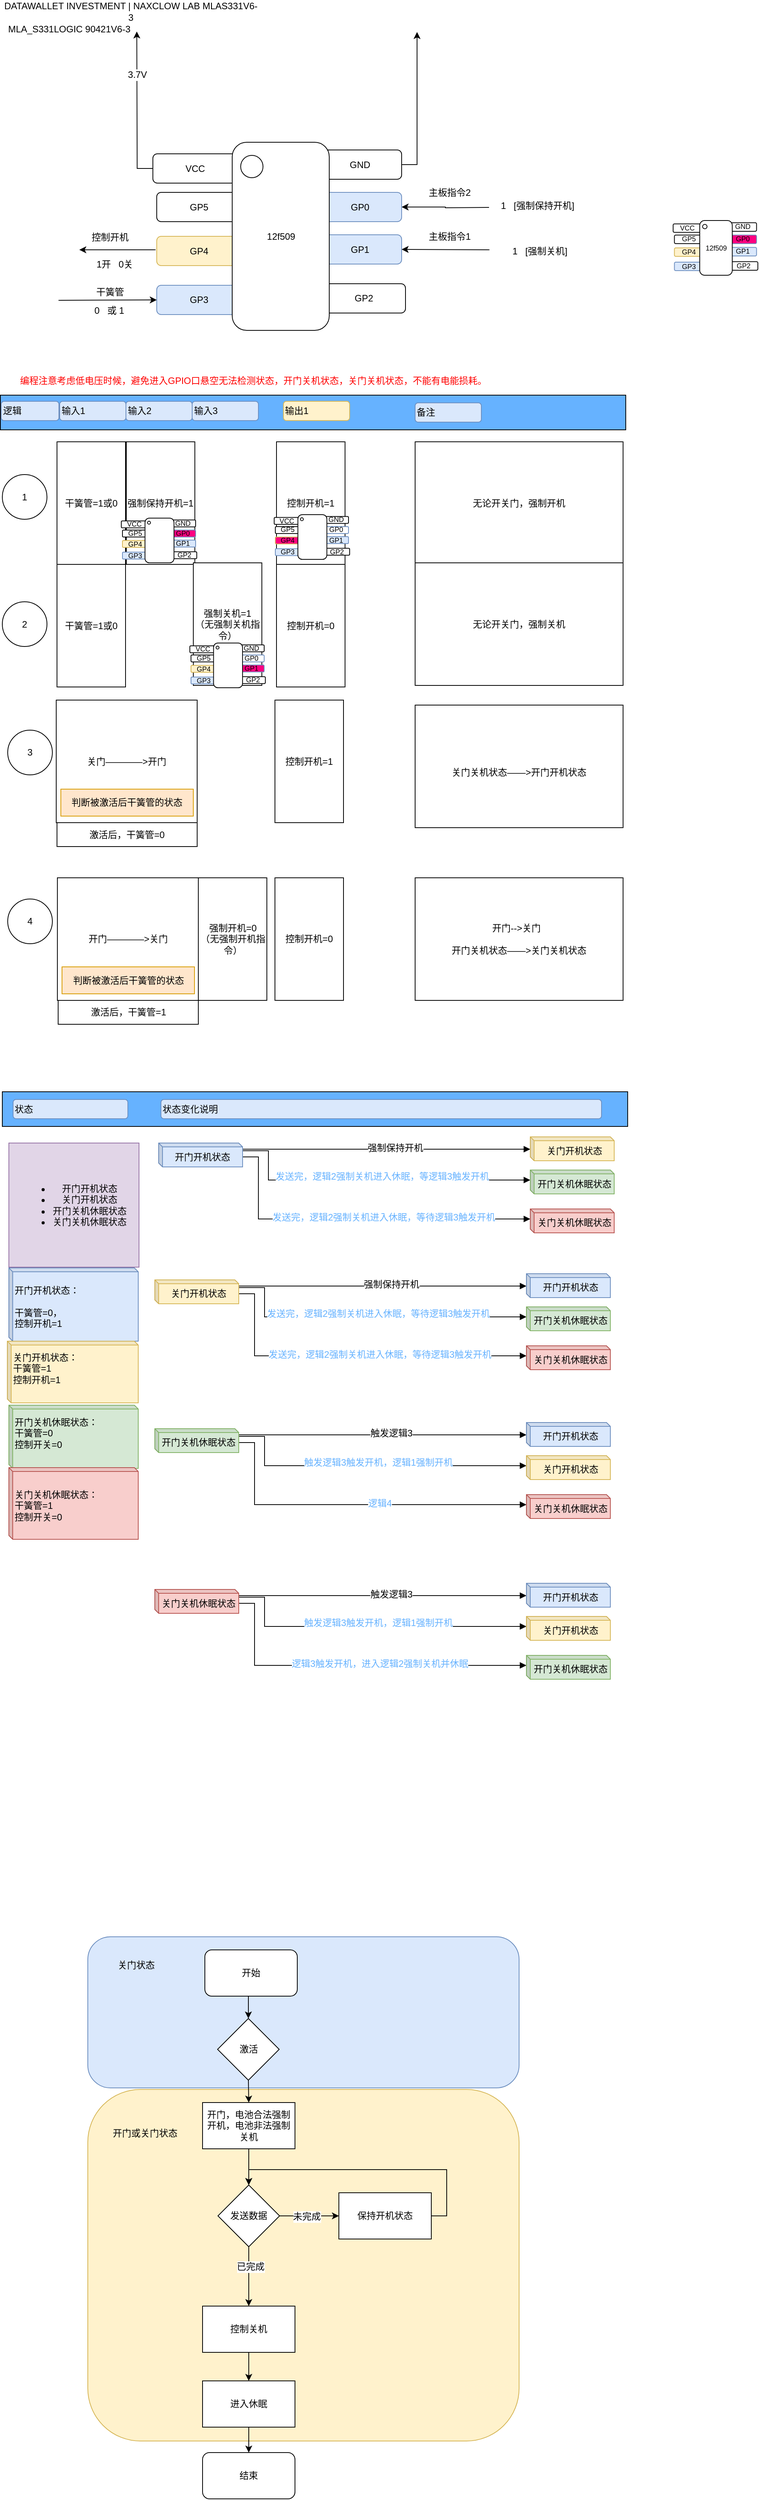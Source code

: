 <mxfile version="10.6.3" type="github"><diagram id="Xo4zGjJ7ZcX44FIeGbox" name="Page-1"><mxGraphModel dx="1085" dy="639" grid="0" gridSize="10" guides="1" tooltips="1" connect="1" arrows="1" fold="1" page="1" pageScale="1" pageWidth="827" pageHeight="2500" background="#ffffff" math="0" shadow="0"><root><mxCell id="0"/><mxCell id="1" parent="0"/><mxCell id="cyIY4U0WEsE2e_prX9D8-4" value="GP2" style="rounded=1;whiteSpace=wrap;html=1;" vertex="1" parent="1"><mxGeometry x="420.5" y="394" width="109" height="38" as="geometry"/></mxCell><mxCell id="-ZDEWKCSgK4aVQdzyGV3-27" value="" style="rounded=1;whiteSpace=wrap;html=1;align=center;fillColor=#dae8fc;strokeColor=#6c8ebf;" parent="1" vertex="1"><mxGeometry x="117" y="2538" width="560" height="196" as="geometry"/></mxCell><mxCell id="-ZDEWKCSgK4aVQdzyGV3-26" value="" style="rounded=1;whiteSpace=wrap;html=1;align=center;fillColor=#fff2cc;strokeColor=#d6b656;" parent="1" vertex="1"><mxGeometry x="117" y="2736" width="560" height="456" as="geometry"/></mxCell><mxCell id="wzxUXVamWLsgUI1HVRW6-111" value="" style="rounded=0;whiteSpace=wrap;html=1;strokeColor=#000000;fontColor=#000000;align=left;fillColor=#66B2FF;" parent="1" vertex="1"><mxGeometry x="3.5" y="538.5" width="812" height="45" as="geometry"/></mxCell><mxCell id="wzxUXVamWLsgUI1HVRW6-13" style="edgeStyle=orthogonalEdgeStyle;rounded=0;orthogonalLoop=1;jettySize=auto;html=1;exitX=1;exitY=0.5;exitDx=0;exitDy=0;" parent="1" source="wzxUXVamWLsgUI1HVRW6-2" edge="1"><mxGeometry relative="1" as="geometry"><mxPoint x="544.5" y="67.5" as="targetPoint"/><Array as="points"><mxPoint x="544.5" y="239.5"/><mxPoint x="544.5" y="67.5"/></Array></mxGeometry></mxCell><mxCell id="wzxUXVamWLsgUI1HVRW6-2" value="GND" style="rounded=1;whiteSpace=wrap;html=1;" parent="1" vertex="1"><mxGeometry x="415.5" y="220.5" width="109" height="38" as="geometry"/></mxCell><mxCell id="wzxUXVamWLsgUI1HVRW6-46" style="edgeStyle=orthogonalEdgeStyle;rounded=0;orthogonalLoop=1;jettySize=auto;html=1;exitX=1;exitY=0.5;exitDx=0;exitDy=0;startArrow=classic;startFill=1;endArrow=none;endFill=0;" parent="1" source="wzxUXVamWLsgUI1HVRW6-3" edge="1"><mxGeometry relative="1" as="geometry"><mxPoint x="637.982" y="295" as="targetPoint"/></mxGeometry></mxCell><mxCell id="wzxUXVamWLsgUI1HVRW6-3" value="GP0" style="rounded=1;whiteSpace=wrap;html=1;fillColor=#dae8fc;strokeColor=#6c8ebf;" parent="1" vertex="1"><mxGeometry x="415.5" y="275.5" width="109" height="38" as="geometry"/></mxCell><mxCell id="wzxUXVamWLsgUI1HVRW6-4" value="GP1" style="rounded=1;whiteSpace=wrap;html=1;fillColor=#dae8fc;strokeColor=#6c8ebf;" parent="1" vertex="1"><mxGeometry x="415.5" y="330.5" width="109" height="38" as="geometry"/></mxCell><mxCell id="wzxUXVamWLsgUI1HVRW6-6" value="GP3&lt;br&gt;" style="rounded=1;whiteSpace=wrap;html=1;fillColor=#dae8fc;strokeColor=#6c8ebf;" parent="1" vertex="1"><mxGeometry x="206.5" y="396" width="109" height="38" as="geometry"/></mxCell><mxCell id="wzxUXVamWLsgUI1HVRW6-7" value="GP4&lt;br&gt;" style="rounded=1;whiteSpace=wrap;html=1;fillColor=#fff2cc;strokeColor=#d6b656;" parent="1" vertex="1"><mxGeometry x="206.5" y="332.5" width="109" height="38" as="geometry"/></mxCell><mxCell id="wzxUXVamWLsgUI1HVRW6-8" value="GP5&lt;br&gt;" style="rounded=1;whiteSpace=wrap;html=1;" parent="1" vertex="1"><mxGeometry x="206.5" y="275.5" width="109" height="38" as="geometry"/></mxCell><mxCell id="wzxUXVamWLsgUI1HVRW6-12" style="edgeStyle=orthogonalEdgeStyle;rounded=0;orthogonalLoop=1;jettySize=auto;html=1;exitX=0;exitY=0.5;exitDx=0;exitDy=0;" parent="1" source="wzxUXVamWLsgUI1HVRW6-9" edge="1"><mxGeometry relative="1" as="geometry"><mxPoint x="180.601" y="66.836" as="targetPoint"/></mxGeometry></mxCell><mxCell id="wzxUXVamWLsgUI1HVRW6-15" value="3.7V" style="text;html=1;resizable=0;points=[];align=center;verticalAlign=middle;labelBackgroundColor=#ffffff;" parent="wzxUXVamWLsgUI1HVRW6-12" vertex="1" connectable="0"><mxGeometry x="0.432" relative="1" as="geometry"><mxPoint as="offset"/></mxGeometry></mxCell><mxCell id="wzxUXVamWLsgUI1HVRW6-9" value="VCC&lt;br&gt;" style="rounded=1;whiteSpace=wrap;html=1;" parent="1" vertex="1"><mxGeometry x="201.5" y="225.5" width="109" height="38" as="geometry"/></mxCell><mxCell id="wzxUXVamWLsgUI1HVRW6-1" value="12f509" style="rounded=1;whiteSpace=wrap;html=1;" parent="1" vertex="1"><mxGeometry x="304.5" y="210.5" width="126" height="244" as="geometry"/></mxCell><mxCell id="wzxUXVamWLsgUI1HVRW6-10" value="" style="ellipse;whiteSpace=wrap;html=1;aspect=fixed;" parent="1" vertex="1"><mxGeometry x="315.5" y="227.5" width="29" height="29" as="geometry"/></mxCell><mxCell id="wzxUXVamWLsgUI1HVRW6-47" value="主板指令2" style="text;html=1;strokeColor=none;fillColor=none;align=center;verticalAlign=middle;whiteSpace=wrap;rounded=0;" parent="1" vertex="1"><mxGeometry x="530.5" y="267" width="112" height="17" as="geometry"/></mxCell><mxCell id="wzxUXVamWLsgUI1HVRW6-48" value="1&amp;nbsp; &amp;nbsp;[强制保持开机]" style="text;html=1;strokeColor=none;fillColor=none;align=center;verticalAlign=middle;whiteSpace=wrap;rounded=0;" parent="1" vertex="1"><mxGeometry x="648.5" y="284" width="104" height="18" as="geometry"/></mxCell><mxCell id="wzxUXVamWLsgUI1HVRW6-51" value="" style="endArrow=none;startArrow=classic;html=1;exitX=1;exitY=0.5;exitDx=0;exitDy=0;endFill=0;" parent="1" source="wzxUXVamWLsgUI1HVRW6-4" edge="1"><mxGeometry width="50" height="50" relative="1" as="geometry"><mxPoint x="540.5" y="374" as="sourcePoint"/><mxPoint x="638.5" y="350" as="targetPoint"/></mxGeometry></mxCell><mxCell id="wzxUXVamWLsgUI1HVRW6-53" value="主板指令1" style="text;html=1;strokeColor=none;fillColor=none;align=center;verticalAlign=middle;whiteSpace=wrap;rounded=0;" parent="1" vertex="1"><mxGeometry x="530.5" y="324" width="112" height="17" as="geometry"/></mxCell><mxCell id="wzxUXVamWLsgUI1HVRW6-59" value="控制开机" style="text;html=1;strokeColor=none;fillColor=none;align=center;verticalAlign=middle;whiteSpace=wrap;rounded=0;" parent="1" vertex="1"><mxGeometry x="89.5" y="325.5" width="112" height="17" as="geometry"/></mxCell><mxCell id="wzxUXVamWLsgUI1HVRW6-60" value="1开&amp;nbsp; &amp;nbsp;0关" style="text;html=1;strokeColor=none;fillColor=none;align=center;verticalAlign=middle;whiteSpace=wrap;rounded=0;" parent="1" vertex="1"><mxGeometry x="96.5" y="358.5" width="110" height="20" as="geometry"/></mxCell><mxCell id="wzxUXVamWLsgUI1HVRW6-61" value="输入1" style="rounded=1;whiteSpace=wrap;html=1;align=left;fillColor=#dae8fc;strokeColor=#6c8ebf;" parent="1" vertex="1"><mxGeometry x="80.5" y="546.5" width="86" height="25" as="geometry"/></mxCell><mxCell id="wzxUXVamWLsgUI1HVRW6-62" value="输入2" style="rounded=1;whiteSpace=wrap;html=1;align=left;fillColor=#dae8fc;strokeColor=#6c8ebf;" parent="1" vertex="1"><mxGeometry x="166.5" y="546.5" width="86" height="25" as="geometry"/></mxCell><mxCell id="wzxUXVamWLsgUI1HVRW6-63" value="输入3" style="rounded=1;whiteSpace=wrap;html=1;align=left;fillColor=#dae8fc;strokeColor=#6c8ebf;" parent="1" vertex="1"><mxGeometry x="252.5" y="546.5" width="86" height="25" as="geometry"/></mxCell><mxCell id="wzxUXVamWLsgUI1HVRW6-64" value="" style="endArrow=classic;html=1;entryX=0;entryY=0.5;entryDx=0;entryDy=0;" parent="1" target="wzxUXVamWLsgUI1HVRW6-6" edge="1"><mxGeometry width="50" height="50" relative="1" as="geometry"><mxPoint x="79" y="415.5" as="sourcePoint"/><mxPoint x="129" y="396.5" as="targetPoint"/></mxGeometry></mxCell><mxCell id="wzxUXVamWLsgUI1HVRW6-65" value="干簧管" style="text;html=1;strokeColor=none;fillColor=none;align=center;verticalAlign=middle;whiteSpace=wrap;rounded=0;" parent="1" vertex="1"><mxGeometry x="89.5" y="396" width="112" height="17" as="geometry"/></mxCell><mxCell id="wzxUXVamWLsgUI1HVRW6-66" value="0&amp;nbsp; &amp;nbsp;或 1" style="text;html=1;strokeColor=none;fillColor=none;align=center;verticalAlign=middle;whiteSpace=wrap;rounded=0;" parent="1" vertex="1"><mxGeometry x="89.5" y="419" width="110" height="20" as="geometry"/></mxCell><mxCell id="wzxUXVamWLsgUI1HVRW6-73" value="输出1" style="rounded=1;whiteSpace=wrap;html=1;align=left;fillColor=#fff2cc;strokeColor=#d6b656;" parent="1" vertex="1"><mxGeometry x="371" y="546.5" width="86" height="25" as="geometry"/></mxCell><mxCell id="wzxUXVamWLsgUI1HVRW6-115" value="备注" style="rounded=1;whiteSpace=wrap;html=1;align=left;fillColor=#dae8fc;strokeColor=#6c8ebf;" parent="1" vertex="1"><mxGeometry x="542" y="548.5" width="86" height="25" as="geometry"/></mxCell><mxCell id="wzxUXVamWLsgUI1HVRW6-116" value="逻辑" style="rounded=1;whiteSpace=wrap;html=1;align=left;fillColor=#dae8fc;strokeColor=#6c8ebf;" parent="1" vertex="1"><mxGeometry x="4.5" y="546.5" width="75" height="25" as="geometry"/></mxCell><mxCell id="wzxUXVamWLsgUI1HVRW6-117" value="MLA_S331LOGIC 90421V6-3" style="text;html=1;strokeColor=none;fillColor=none;align=center;verticalAlign=middle;whiteSpace=wrap;rounded=0;fontColor=#000000;opacity=10;" parent="1" vertex="1"><mxGeometry x="6" y="52.5" width="174" height="23" as="geometry"/></mxCell><mxCell id="wzxUXVamWLsgUI1HVRW6-118" value="DATAWALLET INVESTMENT | NAXCLOW LAB MLAS331V6-3" style="text;html=1;strokeColor=none;fillColor=none;align=center;verticalAlign=middle;whiteSpace=wrap;rounded=0;fontColor=#000000;opacity=10;" parent="1" vertex="1"><mxGeometry x="5" y="29.5" width="336" height="23" as="geometry"/></mxCell><mxCell id="wzxUXVamWLsgUI1HVRW6-119" value="&lt;div style=&quot;text-align: left&quot;&gt;编程注意考虑低电压时候，避免进入GPIO口悬空无法检测状态，开门关机状态，关门关机状态，不能有电能损耗。&lt;/div&gt;" style="text;html=1;strokeColor=none;fillColor=none;align=left;verticalAlign=middle;whiteSpace=wrap;rounded=0;fontColor=#FF0000;" parent="1" vertex="1"><mxGeometry x="26.5" y="508" width="715" height="23" as="geometry"/></mxCell><mxCell id="-ZDEWKCSgK4aVQdzyGV3-4" style="edgeStyle=orthogonalEdgeStyle;rounded=0;orthogonalLoop=1;jettySize=auto;html=1;exitX=0.5;exitY=1;exitDx=0;exitDy=0;entryX=0.5;entryY=0;entryDx=0;entryDy=0;" parent="1" source="-ZDEWKCSgK4aVQdzyGV3-2" target="-ZDEWKCSgK4aVQdzyGV3-3" edge="1"><mxGeometry relative="1" as="geometry"/></mxCell><mxCell id="-ZDEWKCSgK4aVQdzyGV3-2" value="&lt;div style=&quot;text-align: center&quot;&gt;&lt;span&gt;开始&lt;/span&gt;&lt;/div&gt;" style="rounded=1;whiteSpace=wrap;html=1;align=center;" parent="1" vertex="1"><mxGeometry x="269" y="2555" width="120" height="60" as="geometry"/></mxCell><mxCell id="-ZDEWKCSgK4aVQdzyGV3-9" style="edgeStyle=orthogonalEdgeStyle;rounded=0;orthogonalLoop=1;jettySize=auto;html=1;exitX=0.5;exitY=1;exitDx=0;exitDy=0;entryX=0.5;entryY=0;entryDx=0;entryDy=0;" parent="1" source="-ZDEWKCSgK4aVQdzyGV3-3" target="-ZDEWKCSgK4aVQdzyGV3-8" edge="1"><mxGeometry relative="1" as="geometry"/></mxCell><mxCell id="-ZDEWKCSgK4aVQdzyGV3-3" value="激活" style="rhombus;whiteSpace=wrap;html=1;align=center;" parent="1" vertex="1"><mxGeometry x="285.5" y="2644" width="80" height="80" as="geometry"/></mxCell><mxCell id="-ZDEWKCSgK4aVQdzyGV3-19" style="edgeStyle=orthogonalEdgeStyle;rounded=0;orthogonalLoop=1;jettySize=auto;html=1;exitX=0.5;exitY=1;exitDx=0;exitDy=0;entryX=0.5;entryY=0;entryDx=0;entryDy=0;" parent="1" source="-ZDEWKCSgK4aVQdzyGV3-8" target="-ZDEWKCSgK4aVQdzyGV3-11" edge="1"><mxGeometry relative="1" as="geometry"/></mxCell><mxCell id="-ZDEWKCSgK4aVQdzyGV3-8" value="开门，电池合法强制开机，电池非法强制关机" style="rounded=0;whiteSpace=wrap;html=1;align=center;" parent="1" vertex="1"><mxGeometry x="266" y="2753" width="120" height="60" as="geometry"/></mxCell><mxCell id="-ZDEWKCSgK4aVQdzyGV3-13" value="" style="edgeStyle=orthogonalEdgeStyle;rounded=0;orthogonalLoop=1;jettySize=auto;html=1;" parent="1" source="-ZDEWKCSgK4aVQdzyGV3-11" edge="1"><mxGeometry relative="1" as="geometry"><mxPoint x="443" y="2900" as="targetPoint"/></mxGeometry></mxCell><mxCell id="-ZDEWKCSgK4aVQdzyGV3-15" value="未完成" style="text;html=1;resizable=0;points=[];align=center;verticalAlign=middle;labelBackgroundColor=#ffffff;" parent="-ZDEWKCSgK4aVQdzyGV3-13" vertex="1" connectable="0"><mxGeometry x="0.342" y="1" relative="1" as="geometry"><mxPoint x="-16.5" y="1" as="offset"/></mxGeometry></mxCell><mxCell id="-ZDEWKCSgK4aVQdzyGV3-17" value="" style="edgeStyle=orthogonalEdgeStyle;rounded=0;orthogonalLoop=1;jettySize=auto;html=1;entryX=0.5;entryY=0;entryDx=0;entryDy=0;" parent="1" source="-ZDEWKCSgK4aVQdzyGV3-11" target="-ZDEWKCSgK4aVQdzyGV3-18" edge="1"><mxGeometry relative="1" as="geometry"><mxPoint x="323" y="3020" as="targetPoint"/><Array as="points"/></mxGeometry></mxCell><mxCell id="-ZDEWKCSgK4aVQdzyGV3-20" value="已完成" style="text;html=1;resizable=0;points=[];align=center;verticalAlign=middle;labelBackgroundColor=#ffffff;" parent="-ZDEWKCSgK4aVQdzyGV3-17" vertex="1" connectable="0"><mxGeometry x="-0.322" y="2" relative="1" as="geometry"><mxPoint as="offset"/></mxGeometry></mxCell><mxCell id="-ZDEWKCSgK4aVQdzyGV3-11" value="发送数据" style="rhombus;whiteSpace=wrap;html=1;align=center;" parent="1" vertex="1"><mxGeometry x="286" y="2860" width="80" height="80" as="geometry"/></mxCell><mxCell id="-ZDEWKCSgK4aVQdzyGV3-21" style="edgeStyle=orthogonalEdgeStyle;rounded=0;orthogonalLoop=1;jettySize=auto;html=1;exitX=1;exitY=0.5;exitDx=0;exitDy=0;entryX=0.5;entryY=0;entryDx=0;entryDy=0;" parent="1" source="-ZDEWKCSgK4aVQdzyGV3-14" target="-ZDEWKCSgK4aVQdzyGV3-11" edge="1"><mxGeometry relative="1" as="geometry"><Array as="points"><mxPoint x="583" y="2900"/><mxPoint x="583" y="2840"/><mxPoint x="326" y="2840"/></Array></mxGeometry></mxCell><mxCell id="-ZDEWKCSgK4aVQdzyGV3-14" value="保持开机状态" style="rounded=0;whiteSpace=wrap;html=1;align=center;" parent="1" vertex="1"><mxGeometry x="443" y="2870" width="120" height="60" as="geometry"/></mxCell><mxCell id="-ZDEWKCSgK4aVQdzyGV3-23" style="edgeStyle=orthogonalEdgeStyle;rounded=0;orthogonalLoop=1;jettySize=auto;html=1;exitX=0.5;exitY=1;exitDx=0;exitDy=0;" parent="1" source="-ZDEWKCSgK4aVQdzyGV3-18" target="-ZDEWKCSgK4aVQdzyGV3-22" edge="1"><mxGeometry relative="1" as="geometry"/></mxCell><mxCell id="-ZDEWKCSgK4aVQdzyGV3-18" value="控制关机" style="rounded=0;whiteSpace=wrap;html=1;align=center;" parent="1" vertex="1"><mxGeometry x="266" y="3017" width="120" height="60" as="geometry"/></mxCell><mxCell id="-ZDEWKCSgK4aVQdzyGV3-25" style="edgeStyle=orthogonalEdgeStyle;rounded=0;orthogonalLoop=1;jettySize=auto;html=1;exitX=0.5;exitY=1;exitDx=0;exitDy=0;entryX=0.5;entryY=0;entryDx=0;entryDy=0;" parent="1" source="-ZDEWKCSgK4aVQdzyGV3-22" target="-ZDEWKCSgK4aVQdzyGV3-24" edge="1"><mxGeometry relative="1" as="geometry"/></mxCell><mxCell id="-ZDEWKCSgK4aVQdzyGV3-22" value="进入休眠" style="rounded=0;whiteSpace=wrap;html=1;align=center;" parent="1" vertex="1"><mxGeometry x="266" y="3114" width="120" height="60" as="geometry"/></mxCell><mxCell id="-ZDEWKCSgK4aVQdzyGV3-24" value="结束" style="rounded=1;whiteSpace=wrap;html=1;align=center;" parent="1" vertex="1"><mxGeometry x="266" y="3207" width="120" height="60" as="geometry"/></mxCell><mxCell id="-ZDEWKCSgK4aVQdzyGV3-28" value="关门状态" style="text;html=1;strokeColor=none;fillColor=none;align=center;verticalAlign=middle;whiteSpace=wrap;rounded=0;" parent="1" vertex="1"><mxGeometry x="145" y="2565" width="70" height="20" as="geometry"/></mxCell><mxCell id="-ZDEWKCSgK4aVQdzyGV3-29" value="开门或关门状态" style="text;html=1;strokeColor=none;fillColor=none;align=center;verticalAlign=middle;whiteSpace=wrap;rounded=0;" parent="1" vertex="1"><mxGeometry x="141" y="2783" width="101" height="20" as="geometry"/></mxCell><mxCell id="cyIY4U0WEsE2e_prX9D8-2" value="" style="endArrow=classic;html=1;" edge="1" parent="1"><mxGeometry width="50" height="50" relative="1" as="geometry"><mxPoint x="205" y="350" as="sourcePoint"/><mxPoint x="106" y="350" as="targetPoint"/></mxGeometry></mxCell><mxCell id="cyIY4U0WEsE2e_prX9D8-3" value="1&amp;nbsp; &amp;nbsp;[强制关机]" style="text;html=1;strokeColor=none;fillColor=none;align=center;verticalAlign=middle;whiteSpace=wrap;rounded=0;" vertex="1" parent="1"><mxGeometry x="651.5" y="342.5" width="104" height="18" as="geometry"/></mxCell><mxCell id="cyIY4U0WEsE2e_prX9D8-7" value="干簧管=1或0" style="rounded=0;whiteSpace=wrap;html=1;" vertex="1" parent="1"><mxGeometry x="77" y="599" width="89" height="159" as="geometry"/></mxCell><mxCell id="cyIY4U0WEsE2e_prX9D8-8" value="控制开机=1&lt;br&gt;" style="rounded=0;whiteSpace=wrap;html=1;" vertex="1" parent="1"><mxGeometry x="362" y="599" width="89" height="159" as="geometry"/></mxCell><mxCell id="cyIY4U0WEsE2e_prX9D8-9" value="强制保持开机=1" style="rounded=0;whiteSpace=wrap;html=1;" vertex="1" parent="1"><mxGeometry x="167" y="599" width="89" height="159" as="geometry"/></mxCell><mxCell id="cyIY4U0WEsE2e_prX9D8-10" value="无论开关门，强制开机" style="rounded=0;whiteSpace=wrap;html=1;" vertex="1" parent="1"><mxGeometry x="542" y="599" width="270" height="159" as="geometry"/></mxCell><mxCell id="cyIY4U0WEsE2e_prX9D8-11" value="1" style="ellipse;whiteSpace=wrap;html=1;aspect=fixed;" vertex="1" parent="1"><mxGeometry x="6" y="641.5" width="58" height="58" as="geometry"/></mxCell><mxCell id="cyIY4U0WEsE2e_prX9D8-12" value="2" style="ellipse;whiteSpace=wrap;html=1;aspect=fixed;" vertex="1" parent="1"><mxGeometry x="6" y="806.5" width="58" height="58" as="geometry"/></mxCell><mxCell id="cyIY4U0WEsE2e_prX9D8-13" value="干簧管=1或0" style="rounded=0;whiteSpace=wrap;html=1;" vertex="1" parent="1"><mxGeometry x="77" y="758" width="89" height="159" as="geometry"/></mxCell><mxCell id="cyIY4U0WEsE2e_prX9D8-14" value="强制关机=1&lt;br&gt;（无强制关机指令）&lt;br&gt;" style="rounded=0;whiteSpace=wrap;html=1;" vertex="1" parent="1"><mxGeometry x="254" y="756" width="89" height="159" as="geometry"/></mxCell><mxCell id="cyIY4U0WEsE2e_prX9D8-15" value="控制开机=0&lt;br&gt;" style="rounded=0;whiteSpace=wrap;html=1;" vertex="1" parent="1"><mxGeometry x="362" y="758" width="89" height="159" as="geometry"/></mxCell><mxCell id="cyIY4U0WEsE2e_prX9D8-16" value="无论开关门，强制关机" style="rounded=0;whiteSpace=wrap;html=1;" vertex="1" parent="1"><mxGeometry x="542" y="756" width="270" height="159" as="geometry"/></mxCell><mxCell id="cyIY4U0WEsE2e_prX9D8-17" value="3" style="ellipse;whiteSpace=wrap;html=1;aspect=fixed;" vertex="1" parent="1"><mxGeometry x="13" y="973" width="58" height="58" as="geometry"/></mxCell><mxCell id="cyIY4U0WEsE2e_prX9D8-26" value="4" style="ellipse;whiteSpace=wrap;html=1;aspect=fixed;" vertex="1" parent="1"><mxGeometry x="13" y="1192" width="58" height="58" as="geometry"/></mxCell><mxCell id="cyIY4U0WEsE2e_prX9D8-27" value="关门————&amp;gt;开门" style="rounded=0;whiteSpace=wrap;html=1;" vertex="1" parent="1"><mxGeometry x="76" y="934" width="183" height="159" as="geometry"/></mxCell><mxCell id="cyIY4U0WEsE2e_prX9D8-28" value="控制开机=1&lt;br&gt;" style="rounded=0;whiteSpace=wrap;html=1;" vertex="1" parent="1"><mxGeometry x="360" y="934" width="89" height="159" as="geometry"/></mxCell><mxCell id="cyIY4U0WEsE2e_prX9D8-29" value="&lt;br&gt;关门关机状态——&amp;gt;开门开机状态&lt;br&gt;" style="rounded=0;whiteSpace=wrap;html=1;" vertex="1" parent="1"><mxGeometry x="542" y="940.5" width="270" height="159" as="geometry"/></mxCell><mxCell id="cyIY4U0WEsE2e_prX9D8-30" value="判断被激活后干簧管的状态" style="rounded=0;whiteSpace=wrap;html=1;fillColor=#ffe6cc;strokeColor=#d79b00;" vertex="1" parent="1"><mxGeometry x="82" y="1049.5" width="172" height="35" as="geometry"/></mxCell><mxCell id="cyIY4U0WEsE2e_prX9D8-31" value="激活后，干簧管=0" style="rounded=0;whiteSpace=wrap;html=1;" vertex="1" parent="1"><mxGeometry x="77" y="1093" width="182" height="31" as="geometry"/></mxCell><mxCell id="cyIY4U0WEsE2e_prX9D8-32" value="开门————&amp;gt;关门" style="rounded=0;whiteSpace=wrap;html=1;" vertex="1" parent="1"><mxGeometry x="77.5" y="1164.5" width="183" height="159" as="geometry"/></mxCell><mxCell id="cyIY4U0WEsE2e_prX9D8-33" value="判断被激活后干簧管的状态" style="rounded=0;whiteSpace=wrap;html=1;fillColor=#ffe6cc;strokeColor=#d79b00;" vertex="1" parent="1"><mxGeometry x="83.5" y="1280" width="172" height="35" as="geometry"/></mxCell><mxCell id="cyIY4U0WEsE2e_prX9D8-34" value="激活后，干簧管=1" style="rounded=0;whiteSpace=wrap;html=1;" vertex="1" parent="1"><mxGeometry x="78.5" y="1323.5" width="182" height="31" as="geometry"/></mxCell><mxCell id="cyIY4U0WEsE2e_prX9D8-35" value="强制开机=0&lt;br&gt;（无强制开机指令）&lt;br&gt;" style="rounded=0;whiteSpace=wrap;html=1;" vertex="1" parent="1"><mxGeometry x="260.5" y="1164.5" width="89" height="159" as="geometry"/></mxCell><mxCell id="cyIY4U0WEsE2e_prX9D8-37" value="控制开机=0&lt;br&gt;" style="rounded=0;whiteSpace=wrap;html=1;" vertex="1" parent="1"><mxGeometry x="360" y="1164.5" width="89" height="159" as="geometry"/></mxCell><mxCell id="cyIY4U0WEsE2e_prX9D8-38" value="开门--&amp;gt;关门&amp;nbsp;&amp;nbsp;&lt;br&gt;&lt;br&gt;开门关机状态——&amp;gt;关门关机状态&lt;br&gt;" style="rounded=0;whiteSpace=wrap;html=1;" vertex="1" parent="1"><mxGeometry x="542" y="1164.5" width="270" height="159" as="geometry"/></mxCell><mxCell id="cyIY4U0WEsE2e_prX9D8-39" value="&lt;ul&gt;&lt;li&gt;开门开机状态&lt;/li&gt;&lt;li&gt;关门开机状态&lt;/li&gt;&lt;li&gt;开门关机休眠状态&lt;/li&gt;&lt;li&gt;关门关机休眠状态&lt;br&gt;&lt;/li&gt;&lt;/ul&gt;" style="rounded=0;whiteSpace=wrap;html=1;fillColor=#e1d5e7;strokeColor=#9673a6;" vertex="1" parent="1"><mxGeometry x="14.5" y="1508.5" width="169" height="161" as="geometry"/></mxCell><mxCell id="cyIY4U0WEsE2e_prX9D8-43" style="edgeStyle=orthogonalEdgeStyle;rounded=0;orthogonalLoop=1;jettySize=auto;html=1;exitX=0;exitY=0;exitDx=109.0;exitDy=18;exitPerimeter=0;startArrow=none;startFill=0;endArrow=block;endFill=1;" edge="1" parent="1" source="cyIY4U0WEsE2e_prX9D8-40" target="cyIY4U0WEsE2e_prX9D8-41"><mxGeometry relative="1" as="geometry"><Array as="points"><mxPoint x="317.5" y="1516.5"/></Array></mxGeometry></mxCell><mxCell id="cyIY4U0WEsE2e_prX9D8-44" value="强制保持开机" style="text;html=1;resizable=0;points=[];align=center;verticalAlign=middle;labelBackgroundColor=#ffffff;" vertex="1" connectable="0" parent="cyIY4U0WEsE2e_prX9D8-43"><mxGeometry x="0.085" y="2" relative="1" as="geometry"><mxPoint as="offset"/></mxGeometry></mxCell><mxCell id="cyIY4U0WEsE2e_prX9D8-46" style="edgeStyle=orthogonalEdgeStyle;rounded=0;orthogonalLoop=1;jettySize=auto;html=1;exitX=0;exitY=0;exitDx=109.0;exitDy=18;exitPerimeter=0;entryX=0;entryY=0;entryDx=0;entryDy=13.0;entryPerimeter=0;startArrow=none;startFill=0;endArrow=block;endFill=1;" edge="1" parent="1" source="cyIY4U0WEsE2e_prX9D8-40" target="cyIY4U0WEsE2e_prX9D8-45"><mxGeometry relative="1" as="geometry"><Array as="points"><mxPoint x="317.5" y="1518.5"/><mxPoint x="351.5" y="1518.5"/><mxPoint x="351.5" y="1556.5"/></Array></mxGeometry></mxCell><mxCell id="cyIY4U0WEsE2e_prX9D8-47" value="发送完，逻辑2强制关机进入休眠，等逻辑3触发开机" style="text;html=1;resizable=0;points=[];align=center;verticalAlign=middle;labelBackgroundColor=#ffffff;fontColor=#66B2FF;" vertex="1" connectable="0" parent="cyIY4U0WEsE2e_prX9D8-46"><mxGeometry x="0.291" y="2" relative="1" as="geometry"><mxPoint x="-44.5" y="-2.5" as="offset"/></mxGeometry></mxCell><mxCell id="cyIY4U0WEsE2e_prX9D8-49" style="edgeStyle=orthogonalEdgeStyle;rounded=0;orthogonalLoop=1;jettySize=auto;html=1;exitX=0;exitY=0;exitDx=109.0;exitDy=18;exitPerimeter=0;entryX=0;entryY=0;entryDx=0;entryDy=13.0;entryPerimeter=0;startArrow=none;startFill=0;endArrow=block;endFill=1;" edge="1" parent="1" source="cyIY4U0WEsE2e_prX9D8-40" target="cyIY4U0WEsE2e_prX9D8-48"><mxGeometry relative="1" as="geometry"><Array as="points"><mxPoint x="338.5" y="1526.5"/><mxPoint x="338.5" y="1607.5"/></Array></mxGeometry></mxCell><mxCell id="cyIY4U0WEsE2e_prX9D8-50" value="发送完，逻辑2强制关机进入休眠，等待逻辑3触发开机" style="text;html=1;resizable=0;points=[];align=center;verticalAlign=middle;labelBackgroundColor=#ffffff;fontColor=#66B2FF;" vertex="1" connectable="0" parent="cyIY4U0WEsE2e_prX9D8-49"><mxGeometry x="0.16" y="2" relative="1" as="geometry"><mxPoint as="offset"/></mxGeometry></mxCell><mxCell id="cyIY4U0WEsE2e_prX9D8-40" value="开门开机状态" style="shape=cube;whiteSpace=wrap;html=1;boundedLbl=1;backgroundOutline=1;darkOpacity=0.05;darkOpacity2=0.1;size=5;fillColor=#dae8fc;strokeColor=#6c8ebf;" vertex="1" parent="1"><mxGeometry x="209" y="1508.5" width="109" height="31" as="geometry"/></mxCell><mxCell id="cyIY4U0WEsE2e_prX9D8-41" value="关门开机状态" style="shape=cube;whiteSpace=wrap;html=1;boundedLbl=1;backgroundOutline=1;darkOpacity=0.05;darkOpacity2=0.1;size=5;fillColor=#fff2cc;strokeColor=#d6b656;" vertex="1" parent="1"><mxGeometry x="691.5" y="1500.5" width="109" height="31" as="geometry"/></mxCell><mxCell id="cyIY4U0WEsE2e_prX9D8-45" value="开门关机休眠状态" style="shape=cube;whiteSpace=wrap;html=1;boundedLbl=1;backgroundOutline=1;darkOpacity=0.05;darkOpacity2=0.1;size=5;fillColor=#d5e8d4;strokeColor=#82b366;" vertex="1" parent="1"><mxGeometry x="691.5" y="1543.5" width="109" height="31" as="geometry"/></mxCell><mxCell id="cyIY4U0WEsE2e_prX9D8-48" value="关门关机休眠状态" style="shape=cube;whiteSpace=wrap;html=1;boundedLbl=1;backgroundOutline=1;darkOpacity=0.05;darkOpacity2=0.1;size=5;fillColor=#f8cecc;strokeColor=#b85450;" vertex="1" parent="1"><mxGeometry x="691.5" y="1594" width="109" height="31" as="geometry"/></mxCell><mxCell id="cyIY4U0WEsE2e_prX9D8-51" style="edgeStyle=orthogonalEdgeStyle;rounded=0;orthogonalLoop=1;jettySize=auto;html=1;exitX=0;exitY=0;exitDx=109.0;exitDy=18;exitPerimeter=0;startArrow=none;startFill=0;endArrow=block;endFill=1;" edge="1" parent="1" source="cyIY4U0WEsE2e_prX9D8-57" target="cyIY4U0WEsE2e_prX9D8-58"><mxGeometry relative="1" as="geometry"><Array as="points"><mxPoint x="312.5" y="1694"/></Array></mxGeometry></mxCell><mxCell id="cyIY4U0WEsE2e_prX9D8-52" value="强制保持开机" style="text;html=1;resizable=0;points=[];align=center;verticalAlign=middle;labelBackgroundColor=#ffffff;" vertex="1" connectable="0" parent="cyIY4U0WEsE2e_prX9D8-51"><mxGeometry x="0.085" y="2" relative="1" as="geometry"><mxPoint as="offset"/></mxGeometry></mxCell><mxCell id="cyIY4U0WEsE2e_prX9D8-53" style="edgeStyle=orthogonalEdgeStyle;rounded=0;orthogonalLoop=1;jettySize=auto;html=1;exitX=0;exitY=0;exitDx=109.0;exitDy=18;exitPerimeter=0;entryX=0;entryY=0;entryDx=0;entryDy=13.0;entryPerimeter=0;startArrow=none;startFill=0;endArrow=block;endFill=1;" edge="1" parent="1" source="cyIY4U0WEsE2e_prX9D8-57" target="cyIY4U0WEsE2e_prX9D8-59"><mxGeometry relative="1" as="geometry"><Array as="points"><mxPoint x="312.5" y="1696"/><mxPoint x="346.5" y="1696"/><mxPoint x="346.5" y="1734"/></Array></mxGeometry></mxCell><mxCell id="cyIY4U0WEsE2e_prX9D8-54" value="发送完，逻辑2强制关机进入休眠，等待逻辑3触发开机" style="text;html=1;resizable=0;points=[];align=center;verticalAlign=middle;labelBackgroundColor=#ffffff;fontColor=#66B2FF;" vertex="1" connectable="0" parent="cyIY4U0WEsE2e_prX9D8-53"><mxGeometry x="0.291" y="2" relative="1" as="geometry"><mxPoint x="-44.5" y="-2.5" as="offset"/></mxGeometry></mxCell><mxCell id="cyIY4U0WEsE2e_prX9D8-55" style="edgeStyle=orthogonalEdgeStyle;rounded=0;orthogonalLoop=1;jettySize=auto;html=1;exitX=0;exitY=0;exitDx=109.0;exitDy=18;exitPerimeter=0;entryX=0;entryY=0;entryDx=0;entryDy=13.0;entryPerimeter=0;startArrow=none;startFill=0;endArrow=block;endFill=1;" edge="1" parent="1" source="cyIY4U0WEsE2e_prX9D8-57" target="cyIY4U0WEsE2e_prX9D8-60"><mxGeometry relative="1" as="geometry"><Array as="points"><mxPoint x="333.5" y="1704"/><mxPoint x="333.5" y="1785"/></Array></mxGeometry></mxCell><mxCell id="cyIY4U0WEsE2e_prX9D8-56" value="发送完，逻辑2强制关机进入休眠，等待逻辑3触发开机" style="text;html=1;resizable=0;points=[];align=center;verticalAlign=middle;labelBackgroundColor=#ffffff;fontColor=#66B2FF;" vertex="1" connectable="0" parent="cyIY4U0WEsE2e_prX9D8-55"><mxGeometry x="0.16" y="2" relative="1" as="geometry"><mxPoint as="offset"/></mxGeometry></mxCell><mxCell id="cyIY4U0WEsE2e_prX9D8-57" value="关门开机状态" style="shape=cube;whiteSpace=wrap;html=1;boundedLbl=1;backgroundOutline=1;darkOpacity=0.05;darkOpacity2=0.1;size=5;fillColor=#fff2cc;strokeColor=#d6b656;" vertex="1" parent="1"><mxGeometry x="204" y="1686" width="109" height="31" as="geometry"/></mxCell><mxCell id="cyIY4U0WEsE2e_prX9D8-58" value="开门开机状态" style="shape=cube;whiteSpace=wrap;html=1;boundedLbl=1;backgroundOutline=1;darkOpacity=0.05;darkOpacity2=0.1;size=5;fillColor=#dae8fc;strokeColor=#6c8ebf;" vertex="1" parent="1"><mxGeometry x="686.5" y="1678" width="109" height="31" as="geometry"/></mxCell><mxCell id="cyIY4U0WEsE2e_prX9D8-59" value="开门关机休眠状态" style="shape=cube;whiteSpace=wrap;html=1;boundedLbl=1;backgroundOutline=1;darkOpacity=0.05;darkOpacity2=0.1;size=5;fillColor=#d5e8d4;strokeColor=#82b366;" vertex="1" parent="1"><mxGeometry x="686.5" y="1721" width="109" height="31" as="geometry"/></mxCell><mxCell id="cyIY4U0WEsE2e_prX9D8-60" value="关门关机休眠状态" style="shape=cube;whiteSpace=wrap;html=1;boundedLbl=1;backgroundOutline=1;darkOpacity=0.05;darkOpacity2=0.1;size=5;fillColor=#f8cecc;strokeColor=#b85450;" vertex="1" parent="1"><mxGeometry x="686.5" y="1771.5" width="109" height="31" as="geometry"/></mxCell><mxCell id="cyIY4U0WEsE2e_prX9D8-61" style="edgeStyle=orthogonalEdgeStyle;rounded=0;orthogonalLoop=1;jettySize=auto;html=1;exitX=0;exitY=0;exitDx=109.0;exitDy=18;exitPerimeter=0;startArrow=none;startFill=0;endArrow=block;endFill=1;" edge="1" parent="1" source="cyIY4U0WEsE2e_prX9D8-67" target="cyIY4U0WEsE2e_prX9D8-68"><mxGeometry relative="1" as="geometry"><Array as="points"><mxPoint x="312.5" y="1887"/></Array></mxGeometry></mxCell><mxCell id="cyIY4U0WEsE2e_prX9D8-62" value="&lt;span&gt;触发逻辑3&lt;/span&gt;" style="text;html=1;resizable=0;points=[];align=center;verticalAlign=middle;labelBackgroundColor=#ffffff;" vertex="1" connectable="0" parent="cyIY4U0WEsE2e_prX9D8-61"><mxGeometry x="0.085" y="2" relative="1" as="geometry"><mxPoint as="offset"/></mxGeometry></mxCell><mxCell id="cyIY4U0WEsE2e_prX9D8-63" style="edgeStyle=orthogonalEdgeStyle;rounded=0;orthogonalLoop=1;jettySize=auto;html=1;exitX=0;exitY=0;exitDx=109.0;exitDy=18;exitPerimeter=0;entryX=0;entryY=0;entryDx=0;entryDy=13.0;entryPerimeter=0;startArrow=none;startFill=0;endArrow=block;endFill=1;" edge="1" parent="1" source="cyIY4U0WEsE2e_prX9D8-67" target="cyIY4U0WEsE2e_prX9D8-69"><mxGeometry relative="1" as="geometry"><Array as="points"><mxPoint x="312.5" y="1889"/><mxPoint x="346.5" y="1889"/><mxPoint x="346.5" y="1927"/></Array></mxGeometry></mxCell><mxCell id="cyIY4U0WEsE2e_prX9D8-64" value="触发逻辑3触发开机，逻辑1强制开机" style="text;html=1;resizable=0;points=[];align=center;verticalAlign=middle;labelBackgroundColor=#ffffff;fontColor=#66B2FF;" vertex="1" connectable="0" parent="cyIY4U0WEsE2e_prX9D8-63"><mxGeometry x="0.291" y="2" relative="1" as="geometry"><mxPoint x="-44.5" y="-2.5" as="offset"/></mxGeometry></mxCell><mxCell id="cyIY4U0WEsE2e_prX9D8-65" style="edgeStyle=orthogonalEdgeStyle;rounded=0;orthogonalLoop=1;jettySize=auto;html=1;exitX=0;exitY=0;exitDx=109.0;exitDy=18;exitPerimeter=0;entryX=0;entryY=0;entryDx=0;entryDy=13.0;entryPerimeter=0;startArrow=none;startFill=0;endArrow=block;endFill=1;" edge="1" parent="1" source="cyIY4U0WEsE2e_prX9D8-67" target="cyIY4U0WEsE2e_prX9D8-70"><mxGeometry relative="1" as="geometry"><Array as="points"><mxPoint x="333.5" y="1897"/><mxPoint x="333.5" y="1978"/></Array></mxGeometry></mxCell><mxCell id="cyIY4U0WEsE2e_prX9D8-66" value="逻辑4" style="text;html=1;resizable=0;points=[];align=center;verticalAlign=middle;labelBackgroundColor=#ffffff;fontColor=#66B2FF;" vertex="1" connectable="0" parent="cyIY4U0WEsE2e_prX9D8-65"><mxGeometry x="0.16" y="2" relative="1" as="geometry"><mxPoint as="offset"/></mxGeometry></mxCell><mxCell id="cyIY4U0WEsE2e_prX9D8-67" value="开门关机休眠状态" style="shape=cube;whiteSpace=wrap;html=1;boundedLbl=1;backgroundOutline=1;darkOpacity=0.05;darkOpacity2=0.1;size=5;fillColor=#d5e8d4;strokeColor=#82b366;" vertex="1" parent="1"><mxGeometry x="204" y="1879" width="109" height="31" as="geometry"/></mxCell><mxCell id="cyIY4U0WEsE2e_prX9D8-68" value="开门开机状态" style="shape=cube;whiteSpace=wrap;html=1;boundedLbl=1;backgroundOutline=1;darkOpacity=0.05;darkOpacity2=0.1;size=5;fillColor=#dae8fc;strokeColor=#6c8ebf;" vertex="1" parent="1"><mxGeometry x="686.5" y="1871" width="109" height="31" as="geometry"/></mxCell><mxCell id="cyIY4U0WEsE2e_prX9D8-69" value="关门开机状态" style="shape=cube;whiteSpace=wrap;html=1;boundedLbl=1;backgroundOutline=1;darkOpacity=0.05;darkOpacity2=0.1;size=5;fillColor=#fff2cc;strokeColor=#d6b656;" vertex="1" parent="1"><mxGeometry x="686.5" y="1914" width="109" height="31" as="geometry"/></mxCell><mxCell id="cyIY4U0WEsE2e_prX9D8-70" value="关门关机休眠状态" style="shape=cube;whiteSpace=wrap;html=1;boundedLbl=1;backgroundOutline=1;darkOpacity=0.05;darkOpacity2=0.1;size=5;fillColor=#f8cecc;strokeColor=#b85450;" vertex="1" parent="1"><mxGeometry x="686.5" y="1964.5" width="109" height="31" as="geometry"/></mxCell><mxCell id="cyIY4U0WEsE2e_prX9D8-82" style="edgeStyle=orthogonalEdgeStyle;rounded=0;orthogonalLoop=1;jettySize=auto;html=1;exitX=0;exitY=0;exitDx=109.0;exitDy=18;exitPerimeter=0;startArrow=none;startFill=0;endArrow=block;endFill=1;" edge="1" parent="1" source="cyIY4U0WEsE2e_prX9D8-88" target="cyIY4U0WEsE2e_prX9D8-89"><mxGeometry relative="1" as="geometry"><Array as="points"><mxPoint x="312.5" y="2095.5"/></Array></mxGeometry></mxCell><mxCell id="cyIY4U0WEsE2e_prX9D8-83" value="&lt;span&gt;触发逻辑3&lt;/span&gt;" style="text;html=1;resizable=0;points=[];align=center;verticalAlign=middle;labelBackgroundColor=#ffffff;" vertex="1" connectable="0" parent="cyIY4U0WEsE2e_prX9D8-82"><mxGeometry x="0.085" y="2" relative="1" as="geometry"><mxPoint as="offset"/></mxGeometry></mxCell><mxCell id="cyIY4U0WEsE2e_prX9D8-84" style="edgeStyle=orthogonalEdgeStyle;rounded=0;orthogonalLoop=1;jettySize=auto;html=1;exitX=0;exitY=0;exitDx=109.0;exitDy=18;exitPerimeter=0;entryX=0;entryY=0;entryDx=0;entryDy=13.0;entryPerimeter=0;startArrow=none;startFill=0;endArrow=block;endFill=1;" edge="1" parent="1" source="cyIY4U0WEsE2e_prX9D8-88" target="cyIY4U0WEsE2e_prX9D8-90"><mxGeometry relative="1" as="geometry"><Array as="points"><mxPoint x="312.5" y="2097.5"/><mxPoint x="346.5" y="2097.5"/><mxPoint x="346.5" y="2135.5"/></Array></mxGeometry></mxCell><mxCell id="cyIY4U0WEsE2e_prX9D8-85" value="触发逻辑3触发开机，逻辑1强制开机" style="text;html=1;resizable=0;points=[];align=center;verticalAlign=middle;labelBackgroundColor=#ffffff;fontColor=#66B2FF;" vertex="1" connectable="0" parent="cyIY4U0WEsE2e_prX9D8-84"><mxGeometry x="0.291" y="2" relative="1" as="geometry"><mxPoint x="-44.5" y="-2.5" as="offset"/></mxGeometry></mxCell><mxCell id="cyIY4U0WEsE2e_prX9D8-86" style="edgeStyle=orthogonalEdgeStyle;rounded=0;orthogonalLoop=1;jettySize=auto;html=1;exitX=0;exitY=0;exitDx=109.0;exitDy=18;exitPerimeter=0;entryX=0;entryY=0;entryDx=0;entryDy=13.0;entryPerimeter=0;startArrow=none;startFill=0;endArrow=block;endFill=1;" edge="1" parent="1" source="cyIY4U0WEsE2e_prX9D8-88" target="cyIY4U0WEsE2e_prX9D8-91"><mxGeometry relative="1" as="geometry"><Array as="points"><mxPoint x="333.5" y="2105.5"/><mxPoint x="333.5" y="2186.5"/></Array></mxGeometry></mxCell><mxCell id="cyIY4U0WEsE2e_prX9D8-87" value="逻辑3触发开机，进入逻辑2强制关机并休眠" style="text;html=1;resizable=0;points=[];align=center;verticalAlign=middle;labelBackgroundColor=#ffffff;fontColor=#66B2FF;" vertex="1" connectable="0" parent="cyIY4U0WEsE2e_prX9D8-86"><mxGeometry x="0.16" y="2" relative="1" as="geometry"><mxPoint as="offset"/></mxGeometry></mxCell><mxCell id="cyIY4U0WEsE2e_prX9D8-88" value="关门关机休眠状态" style="shape=cube;whiteSpace=wrap;html=1;boundedLbl=1;backgroundOutline=1;darkOpacity=0.05;darkOpacity2=0.1;size=5;fillColor=#f8cecc;strokeColor=#b85450;" vertex="1" parent="1"><mxGeometry x="204" y="2087.5" width="109" height="31" as="geometry"/></mxCell><mxCell id="cyIY4U0WEsE2e_prX9D8-89" value="开门开机状态" style="shape=cube;whiteSpace=wrap;html=1;boundedLbl=1;backgroundOutline=1;darkOpacity=0.05;darkOpacity2=0.1;size=5;fillColor=#dae8fc;strokeColor=#6c8ebf;" vertex="1" parent="1"><mxGeometry x="686.5" y="2079.5" width="109" height="31" as="geometry"/></mxCell><mxCell id="cyIY4U0WEsE2e_prX9D8-90" value="关门开机状态" style="shape=cube;whiteSpace=wrap;html=1;boundedLbl=1;backgroundOutline=1;darkOpacity=0.05;darkOpacity2=0.1;size=5;fillColor=#fff2cc;strokeColor=#d6b656;" vertex="1" parent="1"><mxGeometry x="686.5" y="2122.5" width="109" height="31" as="geometry"/></mxCell><mxCell id="cyIY4U0WEsE2e_prX9D8-91" value="开门关机休眠状态" style="shape=cube;whiteSpace=wrap;html=1;boundedLbl=1;backgroundOutline=1;darkOpacity=0.05;darkOpacity2=0.1;size=5;fillColor=#d5e8d4;strokeColor=#82b366;" vertex="1" parent="1"><mxGeometry x="686.5" y="2173" width="109" height="31" as="geometry"/></mxCell><mxCell id="cyIY4U0WEsE2e_prX9D8-92" value="开门开机状态：&lt;br&gt;&lt;br&gt;干簧管=0，&lt;br&gt;控制开机=1&lt;br&gt;" style="shape=cube;whiteSpace=wrap;html=1;boundedLbl=1;backgroundOutline=1;darkOpacity=0.05;darkOpacity2=0.1;size=5;fillColor=#dae8fc;strokeColor=#6c8ebf;align=left;" vertex="1" parent="1"><mxGeometry x="14.5" y="1670.5" width="168" height="95" as="geometry"/></mxCell><mxCell id="cyIY4U0WEsE2e_prX9D8-93" value="关门开机状态：&lt;br&gt;干簧管=1&lt;br&gt;控制开机=1&lt;br&gt;&lt;br&gt;" style="shape=cube;whiteSpace=wrap;html=1;boundedLbl=1;backgroundOutline=1;darkOpacity=0.05;darkOpacity2=0.1;size=5;fillColor=#fff2cc;strokeColor=#d6b656;align=left;" vertex="1" parent="1"><mxGeometry x="12.5" y="1765.5" width="170" height="80" as="geometry"/></mxCell><mxCell id="cyIY4U0WEsE2e_prX9D8-94" value="开门关机休眠状态：&lt;br&gt;&lt;div style=&quot;text-align: left&quot;&gt;干簧管=0&lt;/div&gt;&lt;div style=&quot;text-align: left&quot;&gt;控制开关=0&lt;/div&gt;&lt;div style=&quot;text-align: left&quot;&gt;&lt;br&gt;&lt;/div&gt;" style="shape=cube;whiteSpace=wrap;html=1;boundedLbl=1;backgroundOutline=1;darkOpacity=0.05;darkOpacity2=0.1;size=5;fillColor=#d5e8d4;strokeColor=#82b366;align=left;" vertex="1" parent="1"><mxGeometry x="14.5" y="1848.5" width="168" height="82" as="geometry"/></mxCell><mxCell id="cyIY4U0WEsE2e_prX9D8-95" value="关门关机休眠状态：&lt;br&gt;干簧管=1&lt;br&gt;控制开关=0&lt;br&gt;" style="shape=cube;whiteSpace=wrap;html=1;boundedLbl=1;backgroundOutline=1;darkOpacity=0.05;darkOpacity2=0.1;size=5;fillColor=#f8cecc;strokeColor=#b85450;align=left;" vertex="1" parent="1"><mxGeometry x="14.5" y="1929.5" width="168" height="93" as="geometry"/></mxCell><mxCell id="cyIY4U0WEsE2e_prX9D8-96" value="" style="rounded=0;whiteSpace=wrap;html=1;strokeColor=#000000;fontColor=#000000;align=left;fillColor=#66B2FF;" vertex="1" parent="1"><mxGeometry x="6" y="1442" width="812" height="45" as="geometry"/></mxCell><mxCell id="cyIY4U0WEsE2e_prX9D8-97" value="状态" style="rounded=1;whiteSpace=wrap;html=1;align=left;fillColor=#dae8fc;strokeColor=#6c8ebf;" vertex="1" parent="1"><mxGeometry x="20" y="1452" width="149" height="25" as="geometry"/></mxCell><mxCell id="cyIY4U0WEsE2e_prX9D8-98" value="状态变化说明" style="rounded=1;whiteSpace=wrap;html=1;align=left;fillColor=#dae8fc;strokeColor=#6c8ebf;" vertex="1" parent="1"><mxGeometry x="212" y="1452" width="572" height="25" as="geometry"/></mxCell><mxCell id="cyIY4U0WEsE2e_prX9D8-111" value="" style="group" vertex="1" connectable="0" parent="1"><mxGeometry x="877" y="312" width="110" height="71" as="geometry"/></mxCell><mxCell id="cyIY4U0WEsE2e_prX9D8-110" value="" style="group;fontSize=9;" vertex="1" connectable="0" parent="cyIY4U0WEsE2e_prX9D8-111"><mxGeometry width="110.0" height="71" as="geometry"/></mxCell><mxCell id="cyIY4U0WEsE2e_prX9D8-100" value="GP2" style="rounded=1;whiteSpace=wrap;html=1;fontSize=9;" vertex="1" parent="cyIY4U0WEsE2e_prX9D8-110"><mxGeometry x="73.445" y="53.395" width="36.555" height="11.057" as="geometry"/></mxCell><mxCell id="cyIY4U0WEsE2e_prX9D8-101" value="GND" style="rounded=1;whiteSpace=wrap;html=1;fontSize=9;" vertex="1" parent="cyIY4U0WEsE2e_prX9D8-110"><mxGeometry x="71.768" y="2.91" width="36.555" height="11.057" as="geometry"/></mxCell><mxCell id="cyIY4U0WEsE2e_prX9D8-102" value="GP0" style="rounded=1;whiteSpace=wrap;html=1;fillColor=#FF0080;strokeColor=#6c8ebf;fontSize=9;" vertex="1" parent="cyIY4U0WEsE2e_prX9D8-110"><mxGeometry x="71.768" y="18.914" width="36.555" height="11.057" as="geometry"/></mxCell><mxCell id="cyIY4U0WEsE2e_prX9D8-103" value="GP1" style="rounded=1;whiteSpace=wrap;html=1;fillColor=#dae8fc;strokeColor=#6c8ebf;fontSize=9;" vertex="1" parent="cyIY4U0WEsE2e_prX9D8-110"><mxGeometry x="71.768" y="34.918" width="36.555" height="11.057" as="geometry"/></mxCell><mxCell id="cyIY4U0WEsE2e_prX9D8-104" value="GP3&lt;br style=&quot;font-size: 9px;&quot;&gt;" style="rounded=1;whiteSpace=wrap;html=1;fillColor=#dae8fc;strokeColor=#6c8ebf;fontSize=9;" vertex="1" parent="cyIY4U0WEsE2e_prX9D8-110"><mxGeometry x="1.677" y="53.977" width="36.555" height="11.057" as="geometry"/></mxCell><mxCell id="cyIY4U0WEsE2e_prX9D8-105" value="GP4&lt;br style=&quot;font-size: 9px;&quot;&gt;" style="rounded=1;whiteSpace=wrap;html=1;fillColor=#fff2cc;strokeColor=#d6b656;fontSize=9;" vertex="1" parent="cyIY4U0WEsE2e_prX9D8-110"><mxGeometry x="1.677" y="35.5" width="36.555" height="11.057" as="geometry"/></mxCell><mxCell id="cyIY4U0WEsE2e_prX9D8-106" value="GP5&lt;br style=&quot;font-size: 9px;&quot;&gt;" style="rounded=1;whiteSpace=wrap;html=1;fontSize=9;" vertex="1" parent="cyIY4U0WEsE2e_prX9D8-110"><mxGeometry x="1.677" y="18.914" width="36.555" height="11.057" as="geometry"/></mxCell><mxCell id="cyIY4U0WEsE2e_prX9D8-107" value="VCC&lt;br style=&quot;font-size: 9px;&quot;&gt;" style="rounded=1;whiteSpace=wrap;html=1;fontSize=9;" vertex="1" parent="cyIY4U0WEsE2e_prX9D8-110"><mxGeometry y="4.365" width="36.555" height="11.057" as="geometry"/></mxCell><mxCell id="cyIY4U0WEsE2e_prX9D8-108" value="12f509" style="rounded=1;whiteSpace=wrap;html=1;fontSize=9;" vertex="1" parent="cyIY4U0WEsE2e_prX9D8-110"><mxGeometry x="34.543" width="42.256" height="71" as="geometry"/></mxCell><mxCell id="cyIY4U0WEsE2e_prX9D8-109" value="" style="ellipse;whiteSpace=wrap;html=1;aspect=fixed;fontSize=9;" vertex="1" parent="cyIY4U0WEsE2e_prX9D8-110"><mxGeometry x="38.232" y="4.947" width="5.826" height="5.826" as="geometry"/></mxCell><mxCell id="cyIY4U0WEsE2e_prX9D8-130" value="" style="group" vertex="1" connectable="0" parent="1"><mxGeometry x="160.5" y="698" width="98" height="58" as="geometry"/></mxCell><mxCell id="cyIY4U0WEsE2e_prX9D8-131" value="" style="group" vertex="1" connectable="0" parent="cyIY4U0WEsE2e_prX9D8-130"><mxGeometry width="98" height="58" as="geometry"/></mxCell><mxCell id="cyIY4U0WEsE2e_prX9D8-132" value="" style="group" vertex="1" connectable="0" parent="cyIY4U0WEsE2e_prX9D8-131"><mxGeometry width="98" height="58" as="geometry"/></mxCell><mxCell id="cyIY4U0WEsE2e_prX9D8-133" value="" style="group;fontSize=9;" vertex="1" connectable="0" parent="cyIY4U0WEsE2e_prX9D8-132"><mxGeometry width="98.0" height="58" as="geometry"/></mxCell><mxCell id="cyIY4U0WEsE2e_prX9D8-134" value="GP2" style="rounded=1;whiteSpace=wrap;html=1;fontSize=9;" vertex="1" parent="cyIY4U0WEsE2e_prX9D8-133"><mxGeometry x="65.433" y="43.619" width="32.567" height="9.033" as="geometry"/></mxCell><mxCell id="cyIY4U0WEsE2e_prX9D8-135" value="GND" style="rounded=1;whiteSpace=wrap;html=1;fontSize=9;" vertex="1" parent="cyIY4U0WEsE2e_prX9D8-133"><mxGeometry x="63.939" y="2.377" width="32.567" height="9.033" as="geometry"/></mxCell><mxCell id="cyIY4U0WEsE2e_prX9D8-136" value="GP0" style="rounded=1;whiteSpace=wrap;html=1;fillColor=#FF0080;strokeColor=#6c8ebf;fontSize=9;" vertex="1" parent="cyIY4U0WEsE2e_prX9D8-133"><mxGeometry x="63.939" y="15.451" width="32.567" height="9.033" as="geometry"/></mxCell><mxCell id="cyIY4U0WEsE2e_prX9D8-137" value="GP1" style="rounded=1;whiteSpace=wrap;html=1;fillColor=#dae8fc;strokeColor=#6c8ebf;fontSize=9;" vertex="1" parent="cyIY4U0WEsE2e_prX9D8-133"><mxGeometry x="63.939" y="28.525" width="32.567" height="9.033" as="geometry"/></mxCell><mxCell id="cyIY4U0WEsE2e_prX9D8-138" value="GP3&lt;br style=&quot;font-size: 9px;&quot;&gt;" style="rounded=1;whiteSpace=wrap;html=1;fillColor=#dae8fc;strokeColor=#6c8ebf;fontSize=9;" vertex="1" parent="cyIY4U0WEsE2e_prX9D8-133"><mxGeometry x="1.494" y="44.094" width="32.567" height="9.033" as="geometry"/></mxCell><mxCell id="cyIY4U0WEsE2e_prX9D8-139" value="GP4&lt;br style=&quot;font-size: 9px;&quot;&gt;" style="rounded=1;whiteSpace=wrap;html=1;fillColor=#fff2cc;strokeColor=#d6b656;fontSize=9;" vertex="1" parent="cyIY4U0WEsE2e_prX9D8-133"><mxGeometry x="1.494" y="29" width="32.567" height="9.033" as="geometry"/></mxCell><mxCell id="cyIY4U0WEsE2e_prX9D8-140" value="GP5&lt;br style=&quot;font-size: 9px;&quot;&gt;" style="rounded=1;whiteSpace=wrap;html=1;fontSize=9;" vertex="1" parent="cyIY4U0WEsE2e_prX9D8-133"><mxGeometry x="1.494" y="15.451" width="32.567" height="9.033" as="geometry"/></mxCell><mxCell id="cyIY4U0WEsE2e_prX9D8-141" value="VCC&lt;br style=&quot;font-size: 9px;&quot;&gt;" style="rounded=1;whiteSpace=wrap;html=1;fontSize=9;" vertex="1" parent="cyIY4U0WEsE2e_prX9D8-133"><mxGeometry y="3.566" width="32.567" height="9.033" as="geometry"/></mxCell><mxCell id="cyIY4U0WEsE2e_prX9D8-142" value="" style="rounded=1;whiteSpace=wrap;html=1;fontSize=9;" vertex="1" parent="cyIY4U0WEsE2e_prX9D8-133"><mxGeometry x="30.774" width="37.646" height="58" as="geometry"/></mxCell><mxCell id="cyIY4U0WEsE2e_prX9D8-143" value="" style="ellipse;whiteSpace=wrap;html=1;aspect=fixed;fontSize=9;" vertex="1" parent="cyIY4U0WEsE2e_prX9D8-133"><mxGeometry x="34.061" y="4.041" width="3.827" height="3.827" as="geometry"/></mxCell><mxCell id="cyIY4U0WEsE2e_prX9D8-144" value="" style="group" vertex="1" connectable="0" parent="1"><mxGeometry x="249.5" y="860" width="98" height="58" as="geometry"/></mxCell><mxCell id="cyIY4U0WEsE2e_prX9D8-145" value="" style="group" vertex="1" connectable="0" parent="cyIY4U0WEsE2e_prX9D8-144"><mxGeometry width="98" height="58" as="geometry"/></mxCell><mxCell id="cyIY4U0WEsE2e_prX9D8-146" value="" style="group" vertex="1" connectable="0" parent="cyIY4U0WEsE2e_prX9D8-145"><mxGeometry width="98" height="58" as="geometry"/></mxCell><mxCell id="cyIY4U0WEsE2e_prX9D8-147" value="" style="group;fontSize=9;" vertex="1" connectable="0" parent="cyIY4U0WEsE2e_prX9D8-146"><mxGeometry width="98.0" height="58" as="geometry"/></mxCell><mxCell id="cyIY4U0WEsE2e_prX9D8-148" value="GP2" style="rounded=1;whiteSpace=wrap;html=1;fontSize=9;" vertex="1" parent="cyIY4U0WEsE2e_prX9D8-147"><mxGeometry x="65.433" y="43.619" width="32.567" height="9.033" as="geometry"/></mxCell><mxCell id="cyIY4U0WEsE2e_prX9D8-149" value="GND" style="rounded=1;whiteSpace=wrap;html=1;fontSize=9;" vertex="1" parent="cyIY4U0WEsE2e_prX9D8-147"><mxGeometry x="63.939" y="2.377" width="32.567" height="9.033" as="geometry"/></mxCell><mxCell id="cyIY4U0WEsE2e_prX9D8-150" value="GP0" style="rounded=1;whiteSpace=wrap;html=1;fillColor=#FFFFFF;strokeColor=#6c8ebf;fontSize=9;" vertex="1" parent="cyIY4U0WEsE2e_prX9D8-147"><mxGeometry x="63.939" y="15.451" width="32.567" height="9.033" as="geometry"/></mxCell><mxCell id="cyIY4U0WEsE2e_prX9D8-151" value="GP1" style="rounded=1;whiteSpace=wrap;html=1;fillColor=#FF0080;strokeColor=#6c8ebf;fontSize=9;" vertex="1" parent="cyIY4U0WEsE2e_prX9D8-147"><mxGeometry x="63.939" y="28.525" width="32.567" height="9.033" as="geometry"/></mxCell><mxCell id="cyIY4U0WEsE2e_prX9D8-152" value="GP3&lt;br style=&quot;font-size: 9px;&quot;&gt;" style="rounded=1;whiteSpace=wrap;html=1;fillColor=#dae8fc;strokeColor=#6c8ebf;fontSize=9;" vertex="1" parent="cyIY4U0WEsE2e_prX9D8-147"><mxGeometry x="1.494" y="44.094" width="32.567" height="9.033" as="geometry"/></mxCell><mxCell id="cyIY4U0WEsE2e_prX9D8-153" value="GP4&lt;br style=&quot;font-size: 9px;&quot;&gt;" style="rounded=1;whiteSpace=wrap;html=1;fillColor=#fff2cc;strokeColor=#d6b656;fontSize=9;" vertex="1" parent="cyIY4U0WEsE2e_prX9D8-147"><mxGeometry x="1.494" y="29" width="32.567" height="9.033" as="geometry"/></mxCell><mxCell id="cyIY4U0WEsE2e_prX9D8-154" value="GP5&lt;br style=&quot;font-size: 9px;&quot;&gt;" style="rounded=1;whiteSpace=wrap;html=1;fontSize=9;" vertex="1" parent="cyIY4U0WEsE2e_prX9D8-147"><mxGeometry x="1.494" y="15.451" width="32.567" height="9.033" as="geometry"/></mxCell><mxCell id="cyIY4U0WEsE2e_prX9D8-155" value="VCC&lt;br style=&quot;font-size: 9px;&quot;&gt;" style="rounded=1;whiteSpace=wrap;html=1;fontSize=9;" vertex="1" parent="cyIY4U0WEsE2e_prX9D8-147"><mxGeometry y="3.566" width="32.567" height="9.033" as="geometry"/></mxCell><mxCell id="cyIY4U0WEsE2e_prX9D8-156" value="" style="rounded=1;whiteSpace=wrap;html=1;fontSize=9;" vertex="1" parent="cyIY4U0WEsE2e_prX9D8-147"><mxGeometry x="30.774" width="37.646" height="58" as="geometry"/></mxCell><mxCell id="cyIY4U0WEsE2e_prX9D8-157" value="" style="ellipse;whiteSpace=wrap;html=1;aspect=fixed;fontSize=9;" vertex="1" parent="cyIY4U0WEsE2e_prX9D8-147"><mxGeometry x="34.061" y="4.041" width="3.827" height="3.827" as="geometry"/></mxCell><mxCell id="cyIY4U0WEsE2e_prX9D8-175" value="" style="group" vertex="1" connectable="0" parent="1"><mxGeometry x="359" y="693.5" width="98" height="58" as="geometry"/></mxCell><mxCell id="cyIY4U0WEsE2e_prX9D8-177" value="" style="group" vertex="1" connectable="0" parent="cyIY4U0WEsE2e_prX9D8-175"><mxGeometry width="98" height="58" as="geometry"/></mxCell><mxCell id="cyIY4U0WEsE2e_prX9D8-178" value="" style="group;fontSize=9;" vertex="1" connectable="0" parent="cyIY4U0WEsE2e_prX9D8-177"><mxGeometry width="98.0" height="58" as="geometry"/></mxCell><mxCell id="cyIY4U0WEsE2e_prX9D8-179" value="GP2" style="rounded=1;whiteSpace=wrap;html=1;fontSize=9;" vertex="1" parent="cyIY4U0WEsE2e_prX9D8-178"><mxGeometry x="65.433" y="43.619" width="32.567" height="9.033" as="geometry"/></mxCell><mxCell id="cyIY4U0WEsE2e_prX9D8-180" value="GND" style="rounded=1;whiteSpace=wrap;html=1;fontSize=9;" vertex="1" parent="cyIY4U0WEsE2e_prX9D8-178"><mxGeometry x="63.939" y="2.377" width="32.567" height="9.033" as="geometry"/></mxCell><mxCell id="cyIY4U0WEsE2e_prX9D8-181" value="GP0" style="rounded=1;whiteSpace=wrap;html=1;fillColor=#FFFFFF;strokeColor=#6c8ebf;fontSize=9;" vertex="1" parent="cyIY4U0WEsE2e_prX9D8-178"><mxGeometry x="63.939" y="15.451" width="32.567" height="9.033" as="geometry"/></mxCell><mxCell id="cyIY4U0WEsE2e_prX9D8-182" value="GP1" style="rounded=1;whiteSpace=wrap;html=1;fillColor=#dae8fc;strokeColor=#6c8ebf;fontSize=9;" vertex="1" parent="cyIY4U0WEsE2e_prX9D8-178"><mxGeometry x="63.939" y="28.525" width="32.567" height="9.033" as="geometry"/></mxCell><mxCell id="cyIY4U0WEsE2e_prX9D8-183" value="GP3&lt;br style=&quot;font-size: 9px;&quot;&gt;" style="rounded=1;whiteSpace=wrap;html=1;fillColor=#dae8fc;strokeColor=#6c8ebf;fontSize=9;" vertex="1" parent="cyIY4U0WEsE2e_prX9D8-178"><mxGeometry x="1.494" y="44.094" width="32.567" height="9.033" as="geometry"/></mxCell><mxCell id="cyIY4U0WEsE2e_prX9D8-184" value="GP4&lt;br style=&quot;font-size: 9px;&quot;&gt;" style="rounded=1;whiteSpace=wrap;html=1;fillColor=#FF0080;strokeColor=#d6b656;fontSize=9;" vertex="1" parent="cyIY4U0WEsE2e_prX9D8-178"><mxGeometry x="1.494" y="29" width="32.567" height="9.033" as="geometry"/></mxCell><mxCell id="cyIY4U0WEsE2e_prX9D8-185" value="GP5&lt;br style=&quot;font-size: 9px;&quot;&gt;" style="rounded=1;whiteSpace=wrap;html=1;fontSize=9;" vertex="1" parent="cyIY4U0WEsE2e_prX9D8-178"><mxGeometry x="1.494" y="15.451" width="32.567" height="9.033" as="geometry"/></mxCell><mxCell id="cyIY4U0WEsE2e_prX9D8-186" value="VCC&lt;br style=&quot;font-size: 9px;&quot;&gt;" style="rounded=1;whiteSpace=wrap;html=1;fontSize=9;" vertex="1" parent="cyIY4U0WEsE2e_prX9D8-178"><mxGeometry y="3.566" width="32.567" height="9.033" as="geometry"/></mxCell><mxCell id="cyIY4U0WEsE2e_prX9D8-187" value="" style="rounded=1;whiteSpace=wrap;html=1;fontSize=9;" vertex="1" parent="cyIY4U0WEsE2e_prX9D8-178"><mxGeometry x="30.774" width="37.646" height="58" as="geometry"/></mxCell><mxCell id="cyIY4U0WEsE2e_prX9D8-188" value="" style="ellipse;whiteSpace=wrap;html=1;aspect=fixed;fontSize=9;" vertex="1" parent="cyIY4U0WEsE2e_prX9D8-178"><mxGeometry x="34.061" y="4.041" width="3.827" height="3.827" as="geometry"/></mxCell></root></mxGraphModel></diagram></mxfile>